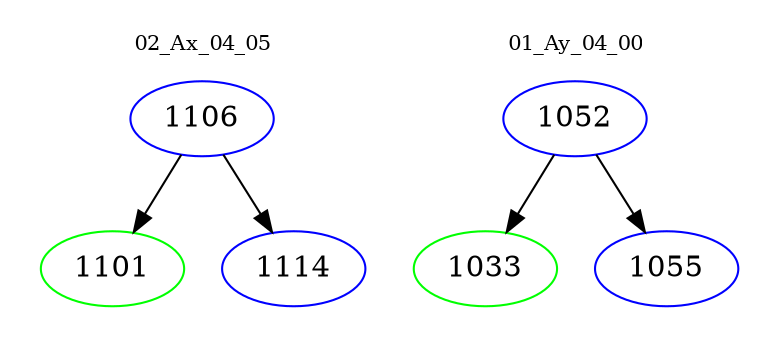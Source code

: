 digraph{
subgraph cluster_0 {
color = white
label = "02_Ax_04_05";
fontsize=10;
T0_1106 [label="1106", color="blue"]
T0_1106 -> T0_1101 [color="black"]
T0_1101 [label="1101", color="green"]
T0_1106 -> T0_1114 [color="black"]
T0_1114 [label="1114", color="blue"]
}
subgraph cluster_1 {
color = white
label = "01_Ay_04_00";
fontsize=10;
T1_1052 [label="1052", color="blue"]
T1_1052 -> T1_1033 [color="black"]
T1_1033 [label="1033", color="green"]
T1_1052 -> T1_1055 [color="black"]
T1_1055 [label="1055", color="blue"]
}
}
